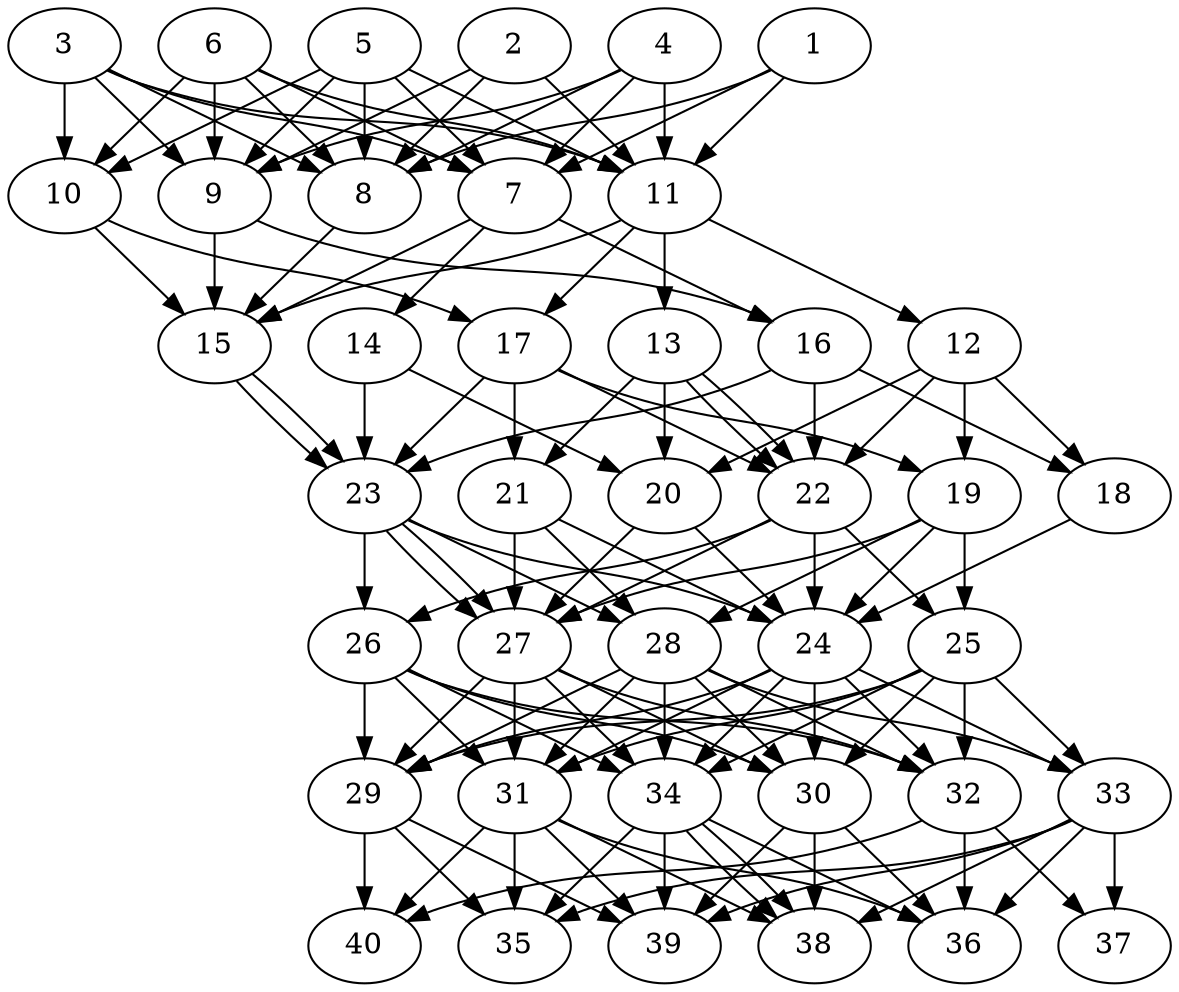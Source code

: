 // DAG automatically generated by daggen at Thu Oct  3 14:06:49 2019
// ./daggen --dot -n 40 --ccr 0.3 --fat 0.5 --regular 0.9 --density 0.9 --mindata 5242880 --maxdata 52428800 
digraph G {
  1 [size="154112000", alpha="0.19", expect_size="46233600"] 
  1 -> 7 [size ="46233600"]
  1 -> 8 [size ="46233600"]
  1 -> 11 [size ="46233600"]
  2 [size="156552533", alpha="0.14", expect_size="46965760"] 
  2 -> 8 [size ="46965760"]
  2 -> 9 [size ="46965760"]
  2 -> 11 [size ="46965760"]
  3 [size="30429867", alpha="0.05", expect_size="9128960"] 
  3 -> 7 [size ="9128960"]
  3 -> 8 [size ="9128960"]
  3 -> 9 [size ="9128960"]
  3 -> 10 [size ="9128960"]
  3 -> 11 [size ="9128960"]
  4 [size="124781227", alpha="0.07", expect_size="37434368"] 
  4 -> 7 [size ="37434368"]
  4 -> 8 [size ="37434368"]
  4 -> 9 [size ="37434368"]
  4 -> 11 [size ="37434368"]
  5 [size="112762880", alpha="0.13", expect_size="33828864"] 
  5 -> 7 [size ="33828864"]
  5 -> 8 [size ="33828864"]
  5 -> 9 [size ="33828864"]
  5 -> 10 [size ="33828864"]
  5 -> 11 [size ="33828864"]
  6 [size="97085440", alpha="0.02", expect_size="29125632"] 
  6 -> 7 [size ="29125632"]
  6 -> 8 [size ="29125632"]
  6 -> 9 [size ="29125632"]
  6 -> 10 [size ="29125632"]
  6 -> 11 [size ="29125632"]
  7 [size="89210880", alpha="0.02", expect_size="26763264"] 
  7 -> 14 [size ="26763264"]
  7 -> 15 [size ="26763264"]
  7 -> 16 [size ="26763264"]
  8 [size="72560640", alpha="0.05", expect_size="21768192"] 
  8 -> 15 [size ="21768192"]
  9 [size="69990400", alpha="0.02", expect_size="20997120"] 
  9 -> 15 [size ="20997120"]
  9 -> 16 [size ="20997120"]
  10 [size="46318933", alpha="0.16", expect_size="13895680"] 
  10 -> 15 [size ="13895680"]
  10 -> 17 [size ="13895680"]
  11 [size="158846293", alpha="0.07", expect_size="47653888"] 
  11 -> 12 [size ="47653888"]
  11 -> 13 [size ="47653888"]
  11 -> 15 [size ="47653888"]
  11 -> 17 [size ="47653888"]
  12 [size="148295680", alpha="0.19", expect_size="44488704"] 
  12 -> 18 [size ="44488704"]
  12 -> 19 [size ="44488704"]
  12 -> 20 [size ="44488704"]
  12 -> 22 [size ="44488704"]
  13 [size="104751787", alpha="0.09", expect_size="31425536"] 
  13 -> 20 [size ="31425536"]
  13 -> 21 [size ="31425536"]
  13 -> 22 [size ="31425536"]
  13 -> 22 [size ="31425536"]
  14 [size="145902933", alpha="0.08", expect_size="43770880"] 
  14 -> 20 [size ="43770880"]
  14 -> 23 [size ="43770880"]
  15 [size="46523733", alpha="0.00", expect_size="13957120"] 
  15 -> 23 [size ="13957120"]
  15 -> 23 [size ="13957120"]
  16 [size="152548693", alpha="0.15", expect_size="45764608"] 
  16 -> 18 [size ="45764608"]
  16 -> 22 [size ="45764608"]
  16 -> 23 [size ="45764608"]
  17 [size="169673387", alpha="0.02", expect_size="50902016"] 
  17 -> 19 [size ="50902016"]
  17 -> 21 [size ="50902016"]
  17 -> 22 [size ="50902016"]
  17 -> 23 [size ="50902016"]
  18 [size="25340587", alpha="0.14", expect_size="7602176"] 
  18 -> 24 [size ="7602176"]
  19 [size="63627947", alpha="0.08", expect_size="19088384"] 
  19 -> 24 [size ="19088384"]
  19 -> 25 [size ="19088384"]
  19 -> 27 [size ="19088384"]
  19 -> 28 [size ="19088384"]
  20 [size="79394133", alpha="0.05", expect_size="23818240"] 
  20 -> 24 [size ="23818240"]
  20 -> 27 [size ="23818240"]
  21 [size="44646400", alpha="0.19", expect_size="13393920"] 
  21 -> 24 [size ="13393920"]
  21 -> 27 [size ="13393920"]
  21 -> 28 [size ="13393920"]
  22 [size="99024213", alpha="0.12", expect_size="29707264"] 
  22 -> 24 [size ="29707264"]
  22 -> 25 [size ="29707264"]
  22 -> 26 [size ="29707264"]
  22 -> 27 [size ="29707264"]
  23 [size="91849387", alpha="0.05", expect_size="27554816"] 
  23 -> 24 [size ="27554816"]
  23 -> 26 [size ="27554816"]
  23 -> 27 [size ="27554816"]
  23 -> 27 [size ="27554816"]
  23 -> 28 [size ="27554816"]
  24 [size="163044693", alpha="0.13", expect_size="48913408"] 
  24 -> 29 [size ="48913408"]
  24 -> 30 [size ="48913408"]
  24 -> 31 [size ="48913408"]
  24 -> 32 [size ="48913408"]
  24 -> 33 [size ="48913408"]
  24 -> 34 [size ="48913408"]
  25 [size="71430827", alpha="0.12", expect_size="21429248"] 
  25 -> 29 [size ="21429248"]
  25 -> 30 [size ="21429248"]
  25 -> 31 [size ="21429248"]
  25 -> 32 [size ="21429248"]
  25 -> 33 [size ="21429248"]
  25 -> 34 [size ="21429248"]
  26 [size="73629013", alpha="0.02", expect_size="22088704"] 
  26 -> 29 [size ="22088704"]
  26 -> 30 [size ="22088704"]
  26 -> 31 [size ="22088704"]
  26 -> 32 [size ="22088704"]
  26 -> 34 [size ="22088704"]
  27 [size="37696853", alpha="0.01", expect_size="11309056"] 
  27 -> 29 [size ="11309056"]
  27 -> 30 [size ="11309056"]
  27 -> 31 [size ="11309056"]
  27 -> 32 [size ="11309056"]
  27 -> 34 [size ="11309056"]
  28 [size="55616853", alpha="0.07", expect_size="16685056"] 
  28 -> 29 [size ="16685056"]
  28 -> 30 [size ="16685056"]
  28 -> 31 [size ="16685056"]
  28 -> 32 [size ="16685056"]
  28 -> 33 [size ="16685056"]
  28 -> 34 [size ="16685056"]
  29 [size="169140907", alpha="0.19", expect_size="50742272"] 
  29 -> 35 [size ="50742272"]
  29 -> 39 [size ="50742272"]
  29 -> 40 [size ="50742272"]
  30 [size="73632427", alpha="0.15", expect_size="22089728"] 
  30 -> 36 [size ="22089728"]
  30 -> 38 [size ="22089728"]
  30 -> 39 [size ="22089728"]
  31 [size="112605867", alpha="0.10", expect_size="33781760"] 
  31 -> 35 [size ="33781760"]
  31 -> 36 [size ="33781760"]
  31 -> 38 [size ="33781760"]
  31 -> 39 [size ="33781760"]
  31 -> 40 [size ="33781760"]
  32 [size="108127573", alpha="0.00", expect_size="32438272"] 
  32 -> 36 [size ="32438272"]
  32 -> 37 [size ="32438272"]
  32 -> 40 [size ="32438272"]
  33 [size="41987413", alpha="0.02", expect_size="12596224"] 
  33 -> 35 [size ="12596224"]
  33 -> 36 [size ="12596224"]
  33 -> 37 [size ="12596224"]
  33 -> 38 [size ="12596224"]
  33 -> 39 [size ="12596224"]
  34 [size="84428800", alpha="0.00", expect_size="25328640"] 
  34 -> 35 [size ="25328640"]
  34 -> 36 [size ="25328640"]
  34 -> 38 [size ="25328640"]
  34 -> 38 [size ="25328640"]
  34 -> 39 [size ="25328640"]
  35 [size="28183893", alpha="0.02", expect_size="8455168"] 
  36 [size="125832533", alpha="0.01", expect_size="37749760"] 
  37 [size="142407680", alpha="0.20", expect_size="42722304"] 
  38 [size="149647360", alpha="0.19", expect_size="44894208"] 
  39 [size="45352960", alpha="0.04", expect_size="13605888"] 
  40 [size="39325013", alpha="0.18", expect_size="11797504"] 
}
